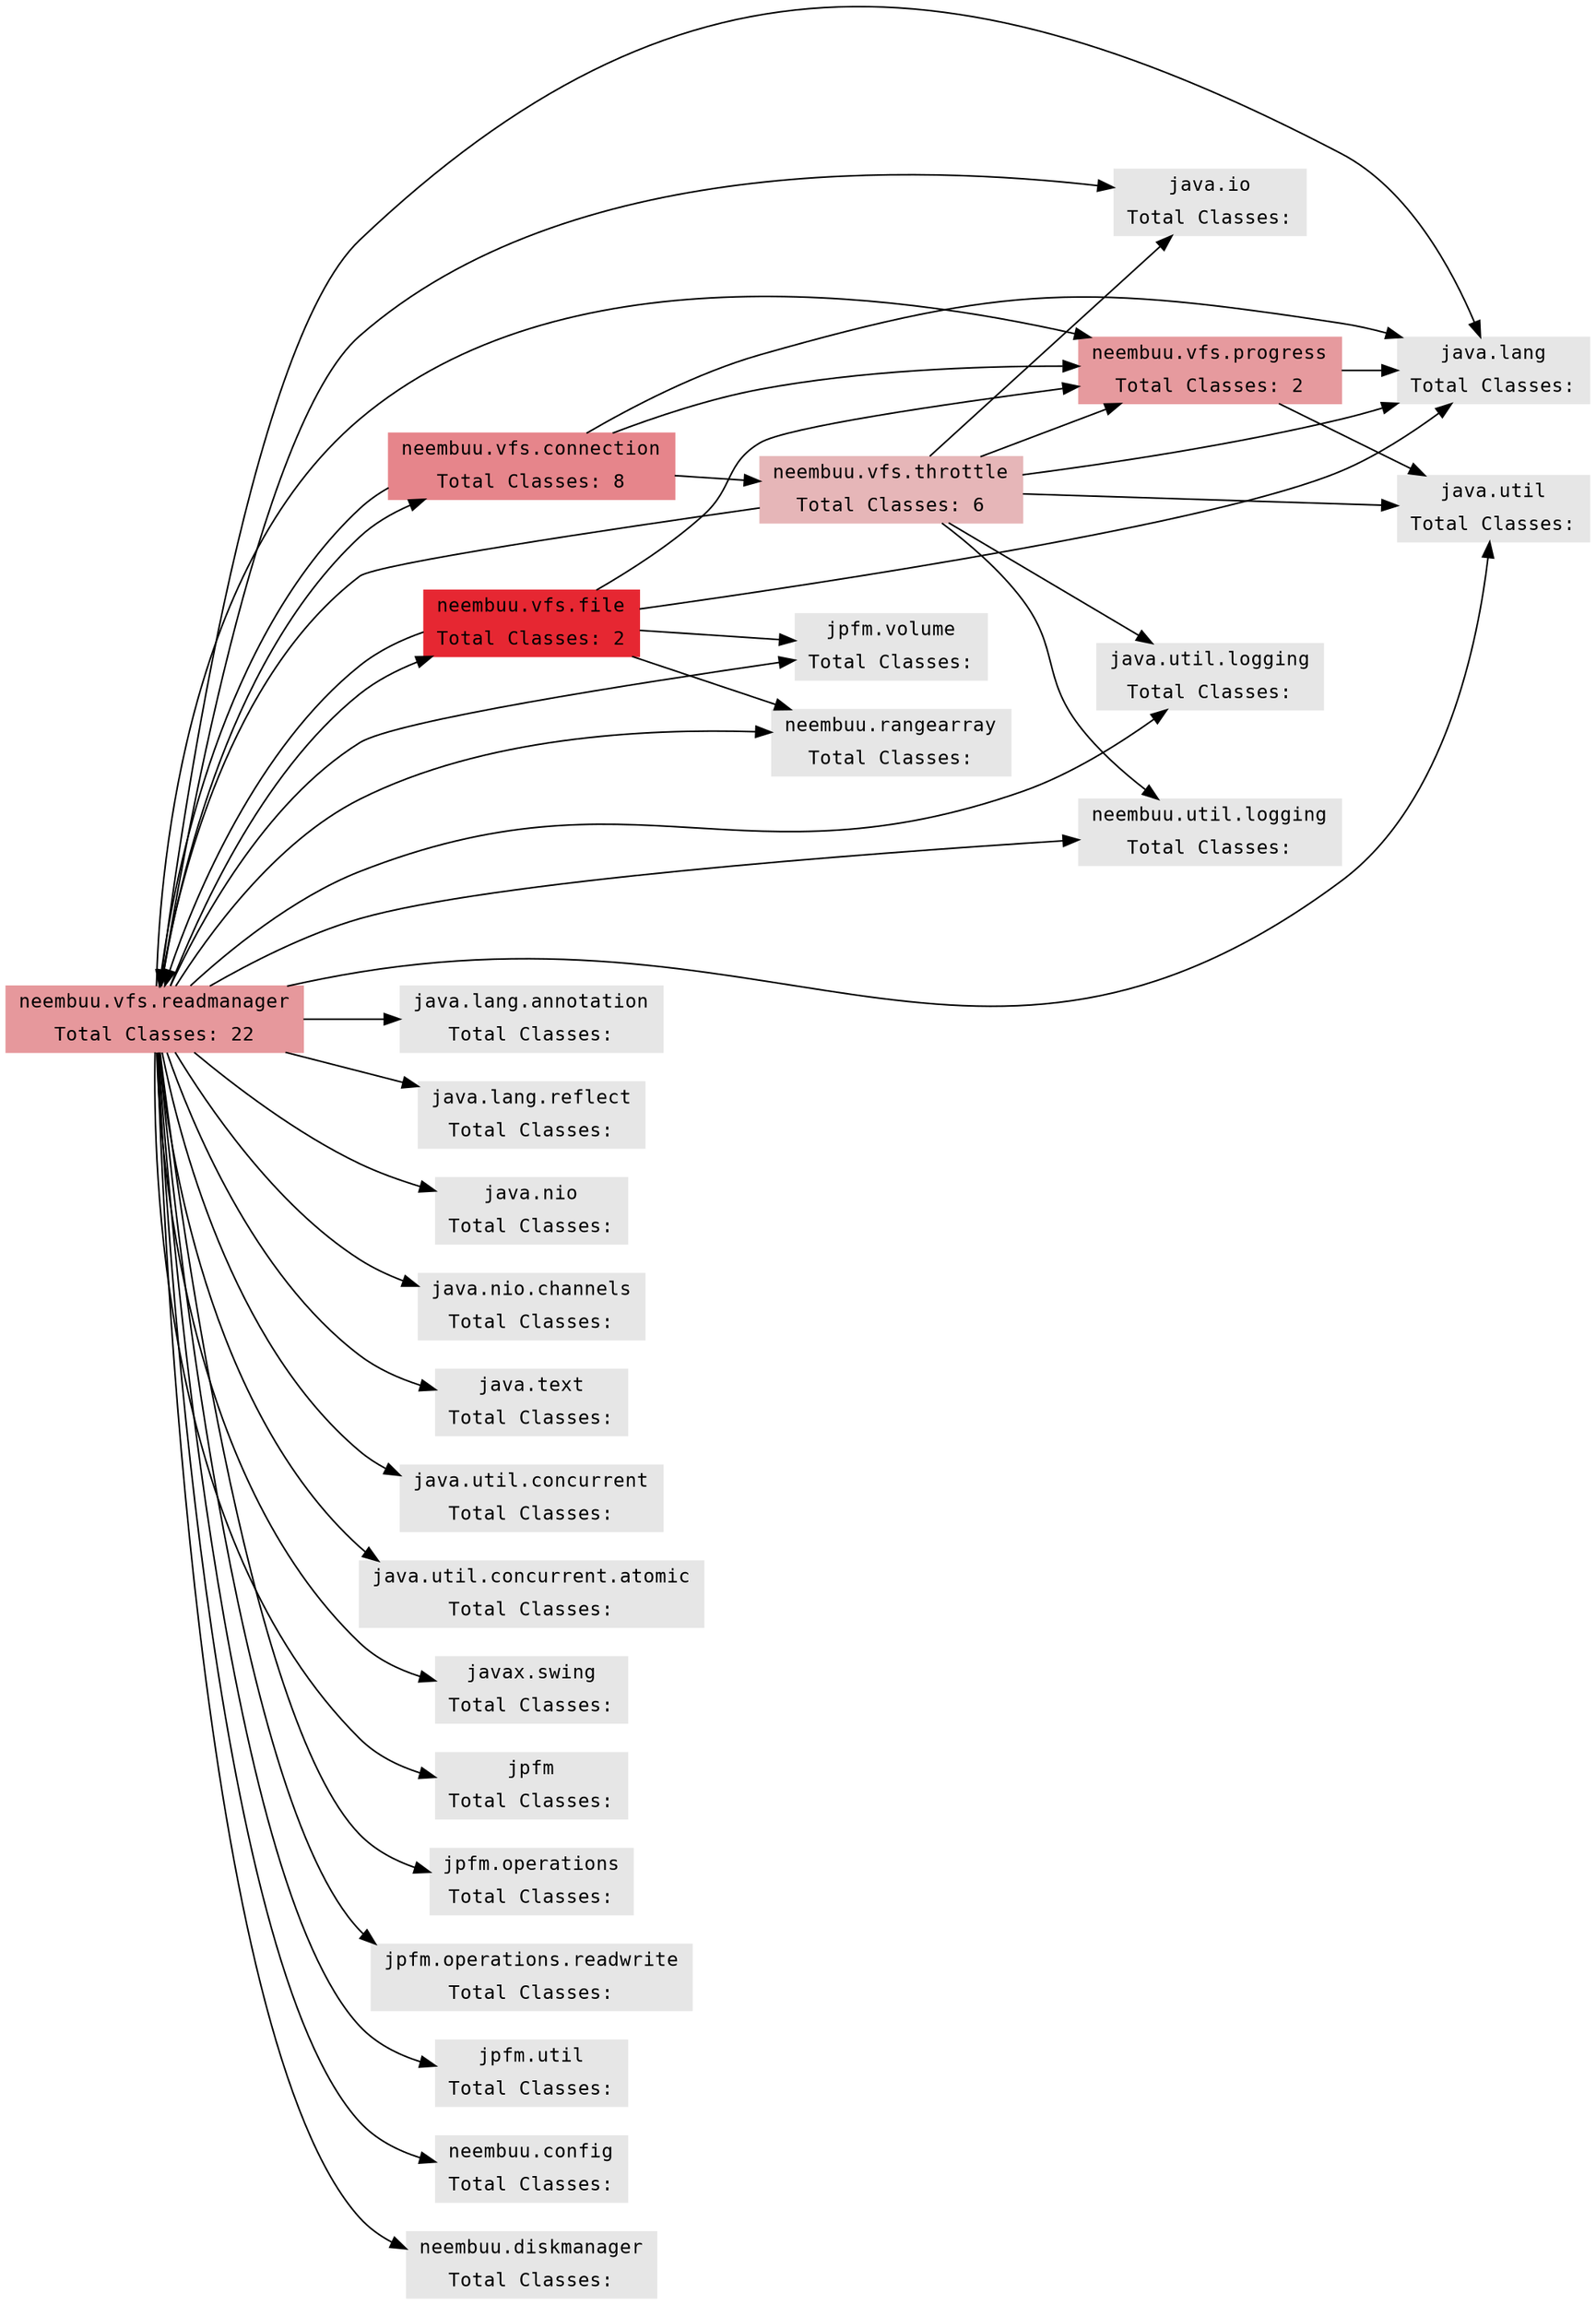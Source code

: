 
digraph g {
        graph [
	    rankdir = "LR"
	];
	node [
	    fontsize = "12"
	    fontname = "Courier"
	    shape = "ellipse"
	];
	edge[];
	"java.io" [
        label="java.io | Total Classes: "
	shape="record"
	color=".99 0.0 .9"
	style=filled
    ];
    "java.lang" [
        label="java.lang | Total Classes: "
	shape="record"
	color=".99 0.0 .9"
	style=filled
    ];
    "java.lang.annotation" [
        label="java.lang.annotation | Total Classes: "
	shape="record"
	color=".99 0.0 .9"
	style=filled
    ];
    "java.lang.reflect" [
        label="java.lang.reflect | Total Classes: "
	shape="record"
	color=".99 0.0 .9"
	style=filled
    ];
    "java.nio" [
        label="java.nio | Total Classes: "
	shape="record"
	color=".99 0.0 .9"
	style=filled
    ];
    "java.nio.channels" [
        label="java.nio.channels | Total Classes: "
	shape="record"
	color=".99 0.0 .9"
	style=filled
    ];
    "java.text" [
        label="java.text | Total Classes: "
	shape="record"
	color=".99 0.0 .9"
	style=filled
    ];
    "java.util" [
        label="java.util | Total Classes: "
	shape="record"
	color=".99 0.0 .9"
	style=filled
    ];
    "java.util.concurrent" [
        label="java.util.concurrent | Total Classes: "
	shape="record"
	color=".99 0.0 .9"
	style=filled
    ];
    "java.util.concurrent.atomic" [
        label="java.util.concurrent.atomic | Total Classes: "
	shape="record"
	color=".99 0.0 .9"
	style=filled
    ];
    "java.util.logging" [
        label="java.util.logging | Total Classes: "
	shape="record"
	color=".99 0.0 .9"
	style=filled
    ];
    "javax.swing" [
        label="javax.swing | Total Classes: "
	shape="record"
	color=".99 0.0 .9"
	style=filled
    ];
    "jpfm" [
        label="jpfm | Total Classes: "
	shape="record"
	color=".99 0.0 .9"
	style=filled
    ];
    "jpfm.operations" [
        label="jpfm.operations | Total Classes: "
	shape="record"
	color=".99 0.0 .9"
	style=filled
    ];
    "jpfm.operations.readwrite" [
        label="jpfm.operations.readwrite | Total Classes: "
	shape="record"
	color=".99 0.0 .9"
	style=filled
    ];
    "jpfm.util" [
        label="jpfm.util | Total Classes: "
	shape="record"
	color=".99 0.0 .9"
	style=filled
    ];
    "jpfm.volume" [
        label="jpfm.volume | Total Classes: "
	shape="record"
	color=".99 0.0 .9"
	style=filled
    ];
    "neembuu.config" [
        label="neembuu.config | Total Classes: "
	shape="record"
	color=".99 0.0 .9"
	style=filled
    ];
    "neembuu.diskmanager" [
        label="neembuu.diskmanager | Total Classes: "
	shape="record"
	color=".99 0.0 .9"
	style=filled
    ];
    "neembuu.rangearray" [
        label="neembuu.rangearray | Total Classes: "
	shape="record"
	color=".99 0.0 .9"
	style=filled
    ];
    "neembuu.util.logging" [
        label="neembuu.util.logging | Total Classes: "
	shape="record"
	color=".99 0.0 .9"
	style=filled
    ];
    "neembuu.vfs.connection" [
        label="neembuu.vfs.connection | Total Classes: 8"
	shape="record"
	color=".99 0.42 .9"
	style=filled
    ];
    "neembuu.vfs.connection" -> "java.lang"
    "neembuu.vfs.connection" -> "neembuu.vfs.progress"
    "neembuu.vfs.connection" -> "neembuu.vfs.readmanager"
    "neembuu.vfs.connection" -> "neembuu.vfs.throttle"
    "neembuu.vfs.file" [
        label="neembuu.vfs.file | Total Classes: 2"
	shape="record"
	color=".99 0.83 .9"
	style=filled
    ];
    "neembuu.vfs.file" -> "java.lang"
    "neembuu.vfs.file" -> "jpfm.volume"
    "neembuu.vfs.file" -> "neembuu.rangearray"
    "neembuu.vfs.file" -> "neembuu.vfs.progress"
    "neembuu.vfs.file" -> "neembuu.vfs.readmanager"
    "neembuu.vfs.progress" [
        label="neembuu.vfs.progress | Total Classes: 2"
	shape="record"
	color=".99 0.33 .9"
	style=filled
    ];
    "neembuu.vfs.progress" -> "java.lang"
    "neembuu.vfs.progress" -> "java.util"
    "neembuu.vfs.readmanager" [
        label="neembuu.vfs.readmanager | Total Classes: 22"
	shape="record"
	color=".99 0.34 .9"
	style=filled
    ];
    "neembuu.vfs.readmanager" -> "java.io"
    "neembuu.vfs.readmanager" -> "java.lang"
    "neembuu.vfs.readmanager" -> "java.lang.annotation"
    "neembuu.vfs.readmanager" -> "java.lang.reflect"
    "neembuu.vfs.readmanager" -> "java.nio"
    "neembuu.vfs.readmanager" -> "java.nio.channels"
    "neembuu.vfs.readmanager" -> "java.text"
    "neembuu.vfs.readmanager" -> "java.util"
    "neembuu.vfs.readmanager" -> "java.util.concurrent"
    "neembuu.vfs.readmanager" -> "java.util.concurrent.atomic"
    "neembuu.vfs.readmanager" -> "java.util.logging"
    "neembuu.vfs.readmanager" -> "javax.swing"
    "neembuu.vfs.readmanager" -> "jpfm"
    "neembuu.vfs.readmanager" -> "jpfm.operations"
    "neembuu.vfs.readmanager" -> "jpfm.operations.readwrite"
    "neembuu.vfs.readmanager" -> "jpfm.util"
    "neembuu.vfs.readmanager" -> "jpfm.volume"
    "neembuu.vfs.readmanager" -> "neembuu.config"
    "neembuu.vfs.readmanager" -> "neembuu.diskmanager"
    "neembuu.vfs.readmanager" -> "neembuu.rangearray"
    "neembuu.vfs.readmanager" -> "neembuu.util.logging"
    "neembuu.vfs.readmanager" -> "neembuu.vfs.connection"
    "neembuu.vfs.readmanager" -> "neembuu.vfs.file"
    "neembuu.vfs.readmanager" -> "neembuu.vfs.progress"
    "neembuu.vfs.throttle" [
        label="neembuu.vfs.throttle | Total Classes: 6"
	shape="record"
	color=".99 0.21 .9"
	style=filled
    ];
    "neembuu.vfs.throttle" -> "java.io"
    "neembuu.vfs.throttle" -> "java.lang"
    "neembuu.vfs.throttle" -> "java.util"
    "neembuu.vfs.throttle" -> "java.util.logging"
    "neembuu.vfs.throttle" -> "neembuu.util.logging"
    "neembuu.vfs.throttle" -> "neembuu.vfs.progress"
    "neembuu.vfs.throttle" -> "neembuu.vfs.readmanager"
    
}
